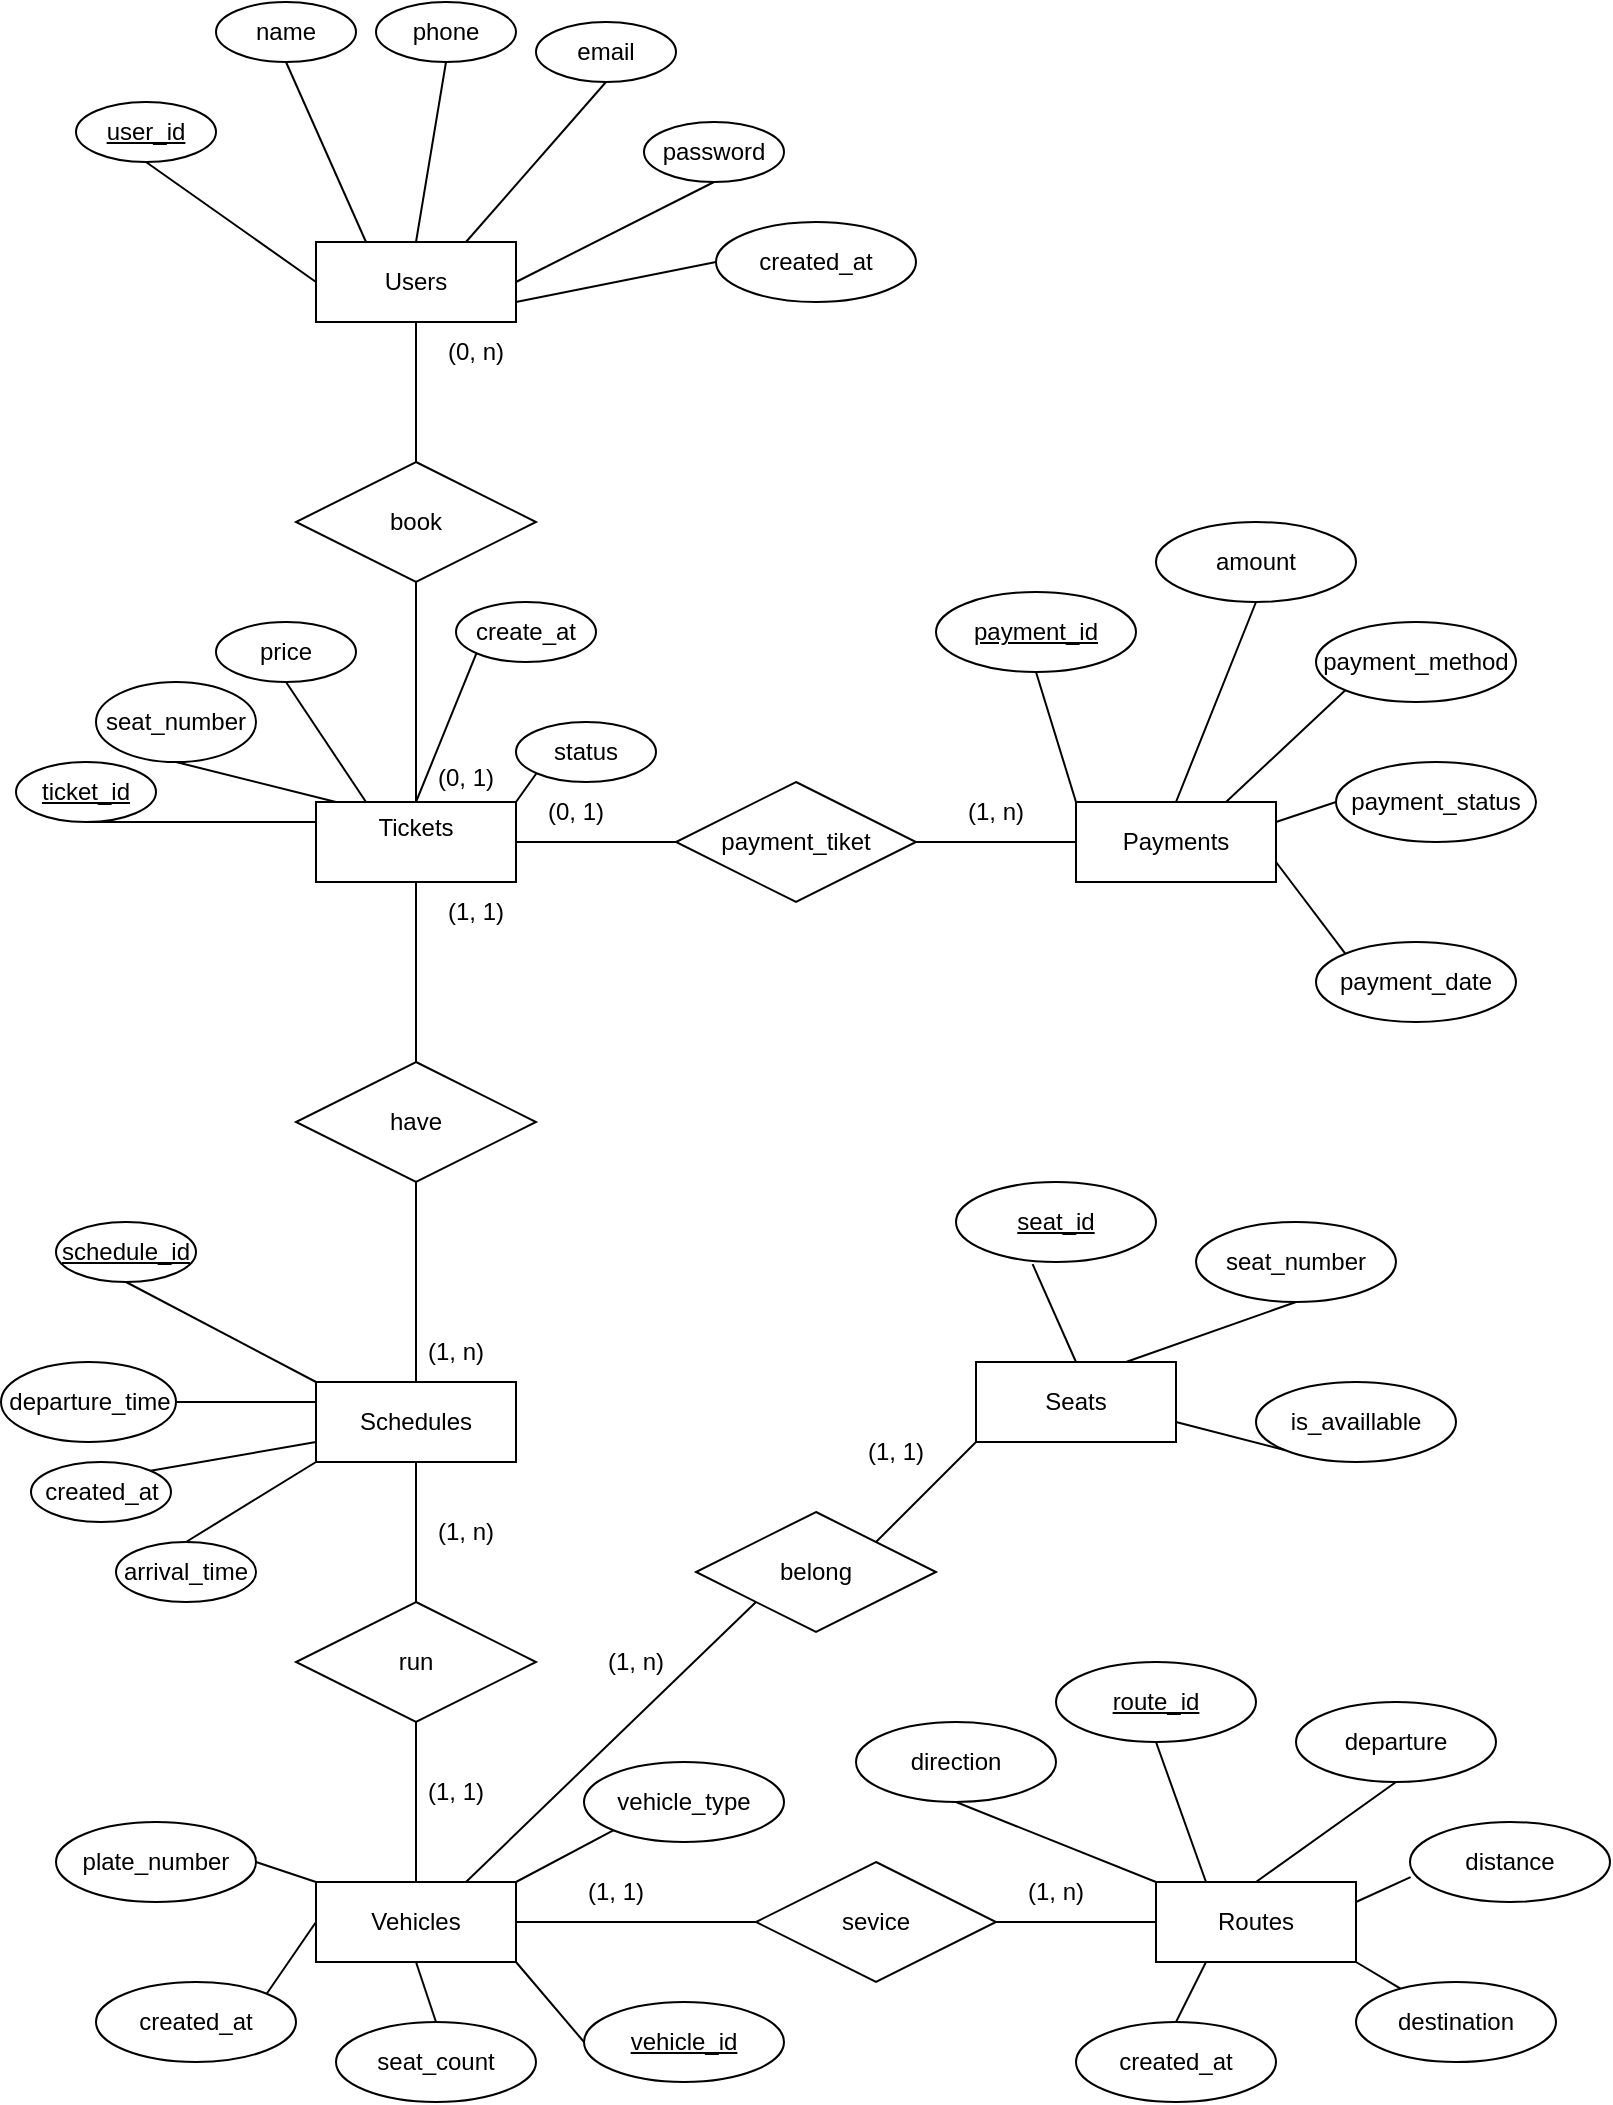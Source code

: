 <mxfile version="24.8.8">
  <diagram name="Page-1" id="f6e7gZFhC1IDGuU_oWBZ">
    <mxGraphModel dx="1458" dy="1021" grid="1" gridSize="10" guides="1" tooltips="1" connect="1" arrows="1" fold="1" page="1" pageScale="1" pageWidth="827" pageHeight="1169" math="0" shadow="0">
      <root>
        <mxCell id="0" />
        <mxCell id="1" parent="0" />
        <mxCell id="nGo6notCplduY7XNMSy_-1" value="Users" style="whiteSpace=wrap;html=1;align=center;" vertex="1" parent="1">
          <mxGeometry x="180" y="230" width="100" height="40" as="geometry" />
        </mxCell>
        <mxCell id="nGo6notCplduY7XNMSy_-2" value="Routes" style="whiteSpace=wrap;html=1;align=center;" vertex="1" parent="1">
          <mxGeometry x="600" y="1050" width="100" height="40" as="geometry" />
        </mxCell>
        <mxCell id="nGo6notCplduY7XNMSy_-3" value="Vehicles" style="whiteSpace=wrap;html=1;align=center;" vertex="1" parent="1">
          <mxGeometry x="180" y="1050" width="100" height="40" as="geometry" />
        </mxCell>
        <mxCell id="nGo6notCplduY7XNMSy_-4" value="Payments" style="whiteSpace=wrap;html=1;align=center;" vertex="1" parent="1">
          <mxGeometry x="560" y="510" width="100" height="40" as="geometry" />
        </mxCell>
        <mxCell id="nGo6notCplduY7XNMSy_-5" value="Tickets&lt;div&gt;&lt;br&gt;&lt;/div&gt;" style="whiteSpace=wrap;html=1;align=center;" vertex="1" parent="1">
          <mxGeometry x="180" y="510" width="100" height="40" as="geometry" />
        </mxCell>
        <mxCell id="nGo6notCplduY7XNMSy_-6" value="Schedules" style="whiteSpace=wrap;html=1;align=center;" vertex="1" parent="1">
          <mxGeometry x="180" y="800" width="100" height="40" as="geometry" />
        </mxCell>
        <mxCell id="nGo6notCplduY7XNMSy_-8" value="name" style="ellipse;whiteSpace=wrap;html=1;align=center;" vertex="1" parent="1">
          <mxGeometry x="130" y="110" width="70" height="30" as="geometry" />
        </mxCell>
        <mxCell id="nGo6notCplduY7XNMSy_-9" value="phone" style="ellipse;whiteSpace=wrap;html=1;align=center;" vertex="1" parent="1">
          <mxGeometry x="210" y="110" width="70" height="30" as="geometry" />
        </mxCell>
        <mxCell id="nGo6notCplduY7XNMSy_-10" value="password" style="ellipse;whiteSpace=wrap;html=1;align=center;" vertex="1" parent="1">
          <mxGeometry x="344" y="170" width="70" height="30" as="geometry" />
        </mxCell>
        <mxCell id="nGo6notCplduY7XNMSy_-11" value="email" style="ellipse;whiteSpace=wrap;html=1;align=center;" vertex="1" parent="1">
          <mxGeometry x="290" y="120" width="70" height="30" as="geometry" />
        </mxCell>
        <mxCell id="nGo6notCplduY7XNMSy_-12" value="user_id" style="ellipse;whiteSpace=wrap;html=1;align=center;fontStyle=4;" vertex="1" parent="1">
          <mxGeometry x="60" y="160" width="70" height="30" as="geometry" />
        </mxCell>
        <mxCell id="nGo6notCplduY7XNMSy_-18" value="" style="endArrow=none;html=1;rounded=0;entryX=0.5;entryY=1;entryDx=0;entryDy=0;exitX=0.75;exitY=0;exitDx=0;exitDy=0;" edge="1" parent="1" source="nGo6notCplduY7XNMSy_-1" target="nGo6notCplduY7XNMSy_-11">
          <mxGeometry relative="1" as="geometry">
            <mxPoint x="249.0" y="650" as="sourcePoint" />
            <mxPoint x="344" y="600" as="targetPoint" />
          </mxGeometry>
        </mxCell>
        <mxCell id="nGo6notCplduY7XNMSy_-19" value="" style="endArrow=none;html=1;rounded=0;exitX=1;exitY=0.5;exitDx=0;exitDy=0;entryX=0.5;entryY=1;entryDx=0;entryDy=0;" edge="1" parent="1" source="nGo6notCplduY7XNMSy_-1" target="nGo6notCplduY7XNMSy_-10">
          <mxGeometry relative="1" as="geometry">
            <mxPoint x="370" y="670" as="sourcePoint" />
            <mxPoint x="530" y="670" as="targetPoint" />
          </mxGeometry>
        </mxCell>
        <mxCell id="nGo6notCplduY7XNMSy_-20" value="" style="endArrow=none;html=1;rounded=0;exitX=0.5;exitY=0;exitDx=0;exitDy=0;entryX=0.5;entryY=1;entryDx=0;entryDy=0;" edge="1" parent="1" source="nGo6notCplduY7XNMSy_-1" target="nGo6notCplduY7XNMSy_-9">
          <mxGeometry relative="1" as="geometry">
            <mxPoint x="370" y="670" as="sourcePoint" />
            <mxPoint x="530" y="670" as="targetPoint" />
          </mxGeometry>
        </mxCell>
        <mxCell id="nGo6notCplduY7XNMSy_-21" value="" style="endArrow=none;html=1;rounded=0;exitX=0.25;exitY=0;exitDx=0;exitDy=0;entryX=0.5;entryY=1;entryDx=0;entryDy=0;" edge="1" parent="1" source="nGo6notCplduY7XNMSy_-1" target="nGo6notCplduY7XNMSy_-8">
          <mxGeometry relative="1" as="geometry">
            <mxPoint x="370" y="670" as="sourcePoint" />
            <mxPoint x="530" y="670" as="targetPoint" />
          </mxGeometry>
        </mxCell>
        <mxCell id="nGo6notCplduY7XNMSy_-22" value="" style="endArrow=none;html=1;rounded=0;exitX=0;exitY=0.5;exitDx=0;exitDy=0;entryX=0.5;entryY=1;entryDx=0;entryDy=0;" edge="1" parent="1" source="nGo6notCplduY7XNMSy_-1" target="nGo6notCplduY7XNMSy_-12">
          <mxGeometry relative="1" as="geometry">
            <mxPoint x="370" y="670" as="sourcePoint" />
            <mxPoint x="530" y="670" as="targetPoint" />
          </mxGeometry>
        </mxCell>
        <mxCell id="nGo6notCplduY7XNMSy_-25" value="book" style="shape=rhombus;perimeter=rhombusPerimeter;whiteSpace=wrap;html=1;align=center;" vertex="1" parent="1">
          <mxGeometry x="170" y="340" width="120" height="60" as="geometry" />
        </mxCell>
        <mxCell id="nGo6notCplduY7XNMSy_-26" value="ticket_id" style="ellipse;whiteSpace=wrap;html=1;align=center;fontStyle=4;" vertex="1" parent="1">
          <mxGeometry x="30" y="490" width="70" height="30" as="geometry" />
        </mxCell>
        <mxCell id="nGo6notCplduY7XNMSy_-29" value="" style="endArrow=none;html=1;rounded=0;entryX=0.5;entryY=0;entryDx=0;entryDy=0;exitX=0.5;exitY=1;exitDx=0;exitDy=0;" edge="1" parent="1" source="nGo6notCplduY7XNMSy_-1" target="nGo6notCplduY7XNMSy_-25">
          <mxGeometry relative="1" as="geometry">
            <mxPoint x="250" y="290" as="sourcePoint" />
            <mxPoint x="370" y="500" as="targetPoint" />
          </mxGeometry>
        </mxCell>
        <mxCell id="nGo6notCplduY7XNMSy_-30" value="" style="endArrow=none;html=1;rounded=0;exitX=0.5;exitY=1;exitDx=0;exitDy=0;entryX=0.5;entryY=0;entryDx=0;entryDy=0;" edge="1" parent="1" source="nGo6notCplduY7XNMSy_-25" target="nGo6notCplduY7XNMSy_-5">
          <mxGeometry relative="1" as="geometry">
            <mxPoint x="210" y="500" as="sourcePoint" />
            <mxPoint x="370" y="500" as="targetPoint" />
          </mxGeometry>
        </mxCell>
        <mxCell id="nGo6notCplduY7XNMSy_-31" value="schedule_id" style="ellipse;whiteSpace=wrap;html=1;align=center;fontStyle=4;" vertex="1" parent="1">
          <mxGeometry x="50" y="720" width="70" height="30" as="geometry" />
        </mxCell>
        <mxCell id="nGo6notCplduY7XNMSy_-33" value="departure_time" style="ellipse;whiteSpace=wrap;html=1;align=center;" vertex="1" parent="1">
          <mxGeometry x="22.5" y="790" width="87.5" height="40" as="geometry" />
        </mxCell>
        <mxCell id="nGo6notCplduY7XNMSy_-34" value="arrival_time" style="ellipse;whiteSpace=wrap;html=1;align=center;" vertex="1" parent="1">
          <mxGeometry x="80" y="880" width="70" height="30" as="geometry" />
        </mxCell>
        <mxCell id="nGo6notCplduY7XNMSy_-36" value="created_at" style="ellipse;whiteSpace=wrap;html=1;align=center;" vertex="1" parent="1">
          <mxGeometry x="37.5" y="840" width="70" height="30" as="geometry" />
        </mxCell>
        <mxCell id="nGo6notCplduY7XNMSy_-37" value="" style="endArrow=none;html=1;rounded=0;entryX=0.5;entryY=1;entryDx=0;entryDy=0;exitX=0;exitY=0;exitDx=0;exitDy=0;" edge="1" parent="1" source="nGo6notCplduY7XNMSy_-6" target="nGo6notCplduY7XNMSy_-31">
          <mxGeometry relative="1" as="geometry">
            <mxPoint x="210" y="500" as="sourcePoint" />
            <mxPoint x="370" y="500" as="targetPoint" />
          </mxGeometry>
        </mxCell>
        <mxCell id="nGo6notCplduY7XNMSy_-39" value="" style="endArrow=none;html=1;rounded=0;entryX=1;entryY=0.5;entryDx=0;entryDy=0;exitX=0;exitY=0.25;exitDx=0;exitDy=0;" edge="1" parent="1" source="nGo6notCplduY7XNMSy_-6" target="nGo6notCplduY7XNMSy_-33">
          <mxGeometry relative="1" as="geometry">
            <mxPoint x="470" y="565" as="sourcePoint" />
            <mxPoint x="750.0" y="600" as="targetPoint" />
          </mxGeometry>
        </mxCell>
        <mxCell id="nGo6notCplduY7XNMSy_-40" value="" style="endArrow=none;html=1;rounded=0;entryX=0.5;entryY=0;entryDx=0;entryDy=0;exitX=0;exitY=1;exitDx=0;exitDy=0;" edge="1" parent="1" source="nGo6notCplduY7XNMSy_-6" target="nGo6notCplduY7XNMSy_-34">
          <mxGeometry relative="1" as="geometry">
            <mxPoint x="210" y="500" as="sourcePoint" />
            <mxPoint x="370" y="500" as="targetPoint" />
          </mxGeometry>
        </mxCell>
        <mxCell id="nGo6notCplduY7XNMSy_-41" value="" style="endArrow=none;html=1;rounded=0;entryX=1;entryY=0;entryDx=0;entryDy=0;exitX=0;exitY=0.75;exitDx=0;exitDy=0;" edge="1" parent="1" source="nGo6notCplduY7XNMSy_-6" target="nGo6notCplduY7XNMSy_-36">
          <mxGeometry relative="1" as="geometry">
            <mxPoint x="210" y="500" as="sourcePoint" />
            <mxPoint x="370" y="500" as="targetPoint" />
          </mxGeometry>
        </mxCell>
        <mxCell id="nGo6notCplduY7XNMSy_-43" value="seat_number" style="ellipse;whiteSpace=wrap;html=1;align=center;" vertex="1" parent="1">
          <mxGeometry x="70" y="450" width="80" height="40" as="geometry" />
        </mxCell>
        <mxCell id="nGo6notCplduY7XNMSy_-45" value="price" style="ellipse;whiteSpace=wrap;html=1;align=center;" vertex="1" parent="1">
          <mxGeometry x="130" y="420" width="70" height="30" as="geometry" />
        </mxCell>
        <mxCell id="nGo6notCplduY7XNMSy_-46" value="status" style="ellipse;whiteSpace=wrap;html=1;align=center;" vertex="1" parent="1">
          <mxGeometry x="280" y="470" width="70" height="30" as="geometry" />
        </mxCell>
        <mxCell id="nGo6notCplduY7XNMSy_-47" value="create_at" style="ellipse;whiteSpace=wrap;html=1;align=center;" vertex="1" parent="1">
          <mxGeometry x="250" y="410" width="70" height="30" as="geometry" />
        </mxCell>
        <mxCell id="nGo6notCplduY7XNMSy_-48" value="" style="endArrow=none;html=1;rounded=0;entryX=0.5;entryY=1;entryDx=0;entryDy=0;exitX=0;exitY=0.25;exitDx=0;exitDy=0;" edge="1" parent="1" source="nGo6notCplduY7XNMSy_-5" target="nGo6notCplduY7XNMSy_-26">
          <mxGeometry relative="1" as="geometry">
            <mxPoint x="210" y="280" as="sourcePoint" />
            <mxPoint x="370" y="280" as="targetPoint" />
          </mxGeometry>
        </mxCell>
        <mxCell id="nGo6notCplduY7XNMSy_-49" value="" style="endArrow=none;html=1;rounded=0;entryX=0.5;entryY=1;entryDx=0;entryDy=0;exitX=0.1;exitY=0;exitDx=0;exitDy=0;exitPerimeter=0;" edge="1" parent="1" source="nGo6notCplduY7XNMSy_-5" target="nGo6notCplduY7XNMSy_-43">
          <mxGeometry relative="1" as="geometry">
            <mxPoint x="210" y="280" as="sourcePoint" />
            <mxPoint x="370" y="280" as="targetPoint" />
          </mxGeometry>
        </mxCell>
        <mxCell id="nGo6notCplduY7XNMSy_-50" value="" style="endArrow=none;html=1;rounded=0;entryX=0.5;entryY=1;entryDx=0;entryDy=0;exitX=0.25;exitY=0;exitDx=0;exitDy=0;" edge="1" parent="1" source="nGo6notCplduY7XNMSy_-5" target="nGo6notCplduY7XNMSy_-45">
          <mxGeometry relative="1" as="geometry">
            <mxPoint x="210" y="280" as="sourcePoint" />
            <mxPoint x="370" y="280" as="targetPoint" />
          </mxGeometry>
        </mxCell>
        <mxCell id="nGo6notCplduY7XNMSy_-51" value="" style="endArrow=none;html=1;rounded=0;entryX=0;entryY=1;entryDx=0;entryDy=0;exitX=0.5;exitY=0;exitDx=0;exitDy=0;" edge="1" parent="1" source="nGo6notCplduY7XNMSy_-5" target="nGo6notCplduY7XNMSy_-47">
          <mxGeometry relative="1" as="geometry">
            <mxPoint x="210" y="280" as="sourcePoint" />
            <mxPoint x="370" y="280" as="targetPoint" />
          </mxGeometry>
        </mxCell>
        <mxCell id="nGo6notCplduY7XNMSy_-52" value="" style="endArrow=none;html=1;rounded=0;entryX=0;entryY=1;entryDx=0;entryDy=0;exitX=1;exitY=0;exitDx=0;exitDy=0;" edge="1" parent="1" source="nGo6notCplduY7XNMSy_-5" target="nGo6notCplduY7XNMSy_-46">
          <mxGeometry relative="1" as="geometry">
            <mxPoint x="210" y="280" as="sourcePoint" />
            <mxPoint x="370" y="280" as="targetPoint" />
          </mxGeometry>
        </mxCell>
        <mxCell id="nGo6notCplduY7XNMSy_-55" value="have" style="shape=rhombus;perimeter=rhombusPerimeter;whiteSpace=wrap;html=1;align=center;" vertex="1" parent="1">
          <mxGeometry x="170" y="640" width="120" height="60" as="geometry" />
        </mxCell>
        <mxCell id="nGo6notCplduY7XNMSy_-56" value="" style="endArrow=none;html=1;rounded=0;entryX=0.5;entryY=1;entryDx=0;entryDy=0;exitX=0.5;exitY=0;exitDx=0;exitDy=0;" edge="1" parent="1" source="nGo6notCplduY7XNMSy_-55" target="nGo6notCplduY7XNMSy_-5">
          <mxGeometry relative="1" as="geometry">
            <mxPoint x="210" y="500" as="sourcePoint" />
            <mxPoint x="370" y="500" as="targetPoint" />
          </mxGeometry>
        </mxCell>
        <mxCell id="nGo6notCplduY7XNMSy_-57" value="" style="endArrow=none;html=1;rounded=0;entryX=0.5;entryY=1;entryDx=0;entryDy=0;exitX=0.5;exitY=0;exitDx=0;exitDy=0;" edge="1" parent="1" source="nGo6notCplduY7XNMSy_-6" target="nGo6notCplduY7XNMSy_-55">
          <mxGeometry relative="1" as="geometry">
            <mxPoint x="230" y="796" as="sourcePoint" />
            <mxPoint x="370" y="500" as="targetPoint" />
          </mxGeometry>
        </mxCell>
        <mxCell id="nGo6notCplduY7XNMSy_-58" value="run" style="shape=rhombus;perimeter=rhombusPerimeter;whiteSpace=wrap;html=1;align=center;" vertex="1" parent="1">
          <mxGeometry x="170" y="910" width="120" height="60" as="geometry" />
        </mxCell>
        <mxCell id="nGo6notCplduY7XNMSy_-59" value="" style="endArrow=none;html=1;rounded=0;exitX=0.5;exitY=0;exitDx=0;exitDy=0;entryX=0.5;entryY=1;entryDx=0;entryDy=0;" edge="1" parent="1" source="nGo6notCplduY7XNMSy_-3" target="nGo6notCplduY7XNMSy_-58">
          <mxGeometry relative="1" as="geometry">
            <mxPoint x="210" y="500" as="sourcePoint" />
            <mxPoint x="370" y="500" as="targetPoint" />
          </mxGeometry>
        </mxCell>
        <mxCell id="nGo6notCplduY7XNMSy_-60" value="" style="endArrow=none;html=1;rounded=0;entryX=0.5;entryY=1;entryDx=0;entryDy=0;exitX=0.5;exitY=0;exitDx=0;exitDy=0;" edge="1" parent="1" source="nGo6notCplduY7XNMSy_-58" target="nGo6notCplduY7XNMSy_-6">
          <mxGeometry relative="1" as="geometry">
            <mxPoint x="210" y="500" as="sourcePoint" />
            <mxPoint x="370" y="500" as="targetPoint" />
          </mxGeometry>
        </mxCell>
        <mxCell id="nGo6notCplduY7XNMSy_-61" value="sevice" style="shape=rhombus;perimeter=rhombusPerimeter;whiteSpace=wrap;html=1;align=center;" vertex="1" parent="1">
          <mxGeometry x="400" y="1040" width="120" height="60" as="geometry" />
        </mxCell>
        <mxCell id="nGo6notCplduY7XNMSy_-63" value="payment_tiket" style="shape=rhombus;perimeter=rhombusPerimeter;whiteSpace=wrap;html=1;align=center;" vertex="1" parent="1">
          <mxGeometry x="360" y="500" width="120" height="60" as="geometry" />
        </mxCell>
        <mxCell id="nGo6notCplduY7XNMSy_-64" value="" style="endArrow=none;html=1;rounded=0;exitX=1;exitY=0.5;exitDx=0;exitDy=0;entryX=0;entryY=0.5;entryDx=0;entryDy=0;" edge="1" parent="1" source="nGo6notCplduY7XNMSy_-5" target="nGo6notCplduY7XNMSy_-63">
          <mxGeometry relative="1" as="geometry">
            <mxPoint x="210" y="610" as="sourcePoint" />
            <mxPoint x="370" y="610" as="targetPoint" />
          </mxGeometry>
        </mxCell>
        <mxCell id="nGo6notCplduY7XNMSy_-65" value="" style="endArrow=none;html=1;rounded=0;entryX=0;entryY=0.5;entryDx=0;entryDy=0;exitX=1;exitY=0.5;exitDx=0;exitDy=0;" edge="1" parent="1" source="nGo6notCplduY7XNMSy_-63" target="nGo6notCplduY7XNMSy_-4">
          <mxGeometry relative="1" as="geometry">
            <mxPoint x="210" y="610" as="sourcePoint" />
            <mxPoint x="370" y="610" as="targetPoint" />
          </mxGeometry>
        </mxCell>
        <mxCell id="nGo6notCplduY7XNMSy_-66" value="payment_id" style="ellipse;whiteSpace=wrap;html=1;align=center;fontStyle=4;" vertex="1" parent="1">
          <mxGeometry x="490" y="405" width="100" height="40" as="geometry" />
        </mxCell>
        <mxCell id="nGo6notCplduY7XNMSy_-67" value="payment_method" style="ellipse;whiteSpace=wrap;html=1;align=center;" vertex="1" parent="1">
          <mxGeometry x="680" y="420" width="100" height="40" as="geometry" />
        </mxCell>
        <mxCell id="nGo6notCplduY7XNMSy_-69" value="amount" style="ellipse;whiteSpace=wrap;html=1;align=center;" vertex="1" parent="1">
          <mxGeometry x="600" y="370" width="100" height="40" as="geometry" />
        </mxCell>
        <mxCell id="nGo6notCplduY7XNMSy_-70" value="payment_status" style="ellipse;whiteSpace=wrap;html=1;align=center;" vertex="1" parent="1">
          <mxGeometry x="690" y="490" width="100" height="40" as="geometry" />
        </mxCell>
        <mxCell id="nGo6notCplduY7XNMSy_-71" value="payment_date" style="ellipse;whiteSpace=wrap;html=1;align=center;" vertex="1" parent="1">
          <mxGeometry x="680" y="580" width="100" height="40" as="geometry" />
        </mxCell>
        <mxCell id="nGo6notCplduY7XNMSy_-73" value="" style="endArrow=none;html=1;rounded=0;entryX=0.5;entryY=1;entryDx=0;entryDy=0;exitX=0;exitY=0;exitDx=0;exitDy=0;" edge="1" parent="1" source="nGo6notCplduY7XNMSy_-4" target="nGo6notCplduY7XNMSy_-66">
          <mxGeometry relative="1" as="geometry">
            <mxPoint x="210" y="610" as="sourcePoint" />
            <mxPoint x="370" y="610" as="targetPoint" />
          </mxGeometry>
        </mxCell>
        <mxCell id="nGo6notCplduY7XNMSy_-74" value="" style="endArrow=none;html=1;rounded=0;entryX=0.5;entryY=1;entryDx=0;entryDy=0;exitX=0.5;exitY=0;exitDx=0;exitDy=0;" edge="1" parent="1" source="nGo6notCplduY7XNMSy_-4" target="nGo6notCplduY7XNMSy_-69">
          <mxGeometry relative="1" as="geometry">
            <mxPoint x="210" y="610" as="sourcePoint" />
            <mxPoint x="370" y="610" as="targetPoint" />
          </mxGeometry>
        </mxCell>
        <mxCell id="nGo6notCplduY7XNMSy_-75" value="" style="endArrow=none;html=1;rounded=0;entryX=0;entryY=1;entryDx=0;entryDy=0;exitX=0.75;exitY=0;exitDx=0;exitDy=0;" edge="1" parent="1" source="nGo6notCplduY7XNMSy_-4" target="nGo6notCplduY7XNMSy_-67">
          <mxGeometry relative="1" as="geometry">
            <mxPoint x="210" y="610" as="sourcePoint" />
            <mxPoint x="370" y="610" as="targetPoint" />
          </mxGeometry>
        </mxCell>
        <mxCell id="nGo6notCplduY7XNMSy_-76" value="" style="endArrow=none;html=1;rounded=0;entryX=0;entryY=0.5;entryDx=0;entryDy=0;exitX=1;exitY=0.25;exitDx=0;exitDy=0;" edge="1" parent="1" source="nGo6notCplduY7XNMSy_-4" target="nGo6notCplduY7XNMSy_-70">
          <mxGeometry relative="1" as="geometry">
            <mxPoint x="210" y="610" as="sourcePoint" />
            <mxPoint x="370" y="610" as="targetPoint" />
          </mxGeometry>
        </mxCell>
        <mxCell id="nGo6notCplduY7XNMSy_-77" value="" style="endArrow=none;html=1;rounded=0;entryX=0;entryY=0;entryDx=0;entryDy=0;exitX=1;exitY=0.75;exitDx=0;exitDy=0;" edge="1" parent="1" source="nGo6notCplduY7XNMSy_-4" target="nGo6notCplduY7XNMSy_-71">
          <mxGeometry relative="1" as="geometry">
            <mxPoint x="210" y="610" as="sourcePoint" />
            <mxPoint x="370" y="610" as="targetPoint" />
          </mxGeometry>
        </mxCell>
        <mxCell id="nGo6notCplduY7XNMSy_-78" value="plate_number" style="ellipse;whiteSpace=wrap;html=1;align=center;" vertex="1" parent="1">
          <mxGeometry x="50" y="1020" width="100" height="40" as="geometry" />
        </mxCell>
        <mxCell id="nGo6notCplduY7XNMSy_-79" value="vehicle_id" style="ellipse;whiteSpace=wrap;html=1;align=center;fontStyle=4;" vertex="1" parent="1">
          <mxGeometry x="314" y="1110" width="100" height="40" as="geometry" />
        </mxCell>
        <mxCell id="nGo6notCplduY7XNMSy_-80" value="vehicle_type" style="ellipse;whiteSpace=wrap;html=1;align=center;" vertex="1" parent="1">
          <mxGeometry x="314" y="990" width="100" height="40" as="geometry" />
        </mxCell>
        <mxCell id="nGo6notCplduY7XNMSy_-81" value="seat_count" style="ellipse;whiteSpace=wrap;html=1;align=center;" vertex="1" parent="1">
          <mxGeometry x="190" y="1120" width="100" height="40" as="geometry" />
        </mxCell>
        <mxCell id="nGo6notCplduY7XNMSy_-82" value="created_at" style="ellipse;whiteSpace=wrap;html=1;align=center;" vertex="1" parent="1">
          <mxGeometry x="70" y="1100" width="100" height="40" as="geometry" />
        </mxCell>
        <mxCell id="nGo6notCplduY7XNMSy_-83" value="" style="endArrow=none;html=1;rounded=0;entryX=1;entryY=0;entryDx=0;entryDy=0;exitX=0;exitY=1;exitDx=0;exitDy=0;" edge="1" parent="1" source="nGo6notCplduY7XNMSy_-80" target="nGo6notCplduY7XNMSy_-3">
          <mxGeometry relative="1" as="geometry">
            <mxPoint x="210" y="840" as="sourcePoint" />
            <mxPoint x="370" y="840" as="targetPoint" />
          </mxGeometry>
        </mxCell>
        <mxCell id="nGo6notCplduY7XNMSy_-84" value="" style="endArrow=none;html=1;rounded=0;entryX=1;entryY=0.5;entryDx=0;entryDy=0;exitX=0;exitY=0;exitDx=0;exitDy=0;" edge="1" parent="1" source="nGo6notCplduY7XNMSy_-3" target="nGo6notCplduY7XNMSy_-78">
          <mxGeometry relative="1" as="geometry">
            <mxPoint x="210" y="840" as="sourcePoint" />
            <mxPoint x="370" y="840" as="targetPoint" />
          </mxGeometry>
        </mxCell>
        <mxCell id="nGo6notCplduY7XNMSy_-85" value="" style="endArrow=none;html=1;rounded=0;entryX=1;entryY=0;entryDx=0;entryDy=0;exitX=0;exitY=0.5;exitDx=0;exitDy=0;" edge="1" parent="1" source="nGo6notCplduY7XNMSy_-3" target="nGo6notCplduY7XNMSy_-82">
          <mxGeometry relative="1" as="geometry">
            <mxPoint x="210" y="840" as="sourcePoint" />
            <mxPoint x="370" y="840" as="targetPoint" />
          </mxGeometry>
        </mxCell>
        <mxCell id="nGo6notCplduY7XNMSy_-86" value="" style="endArrow=none;html=1;rounded=0;entryX=0.5;entryY=0;entryDx=0;entryDy=0;exitX=0.5;exitY=1;exitDx=0;exitDy=0;" edge="1" parent="1" source="nGo6notCplduY7XNMSy_-3" target="nGo6notCplduY7XNMSy_-81">
          <mxGeometry relative="1" as="geometry">
            <mxPoint x="210" y="840" as="sourcePoint" />
            <mxPoint x="370" y="840" as="targetPoint" />
          </mxGeometry>
        </mxCell>
        <mxCell id="nGo6notCplduY7XNMSy_-88" value="" style="endArrow=none;html=1;rounded=0;exitX=1;exitY=1;exitDx=0;exitDy=0;exitPerimeter=0;entryX=0;entryY=0.5;entryDx=0;entryDy=0;" edge="1" parent="1" source="nGo6notCplduY7XNMSy_-3" target="nGo6notCplduY7XNMSy_-79">
          <mxGeometry relative="1" as="geometry">
            <mxPoint x="290" y="1090" as="sourcePoint" />
            <mxPoint x="300" y="1110" as="targetPoint" />
          </mxGeometry>
        </mxCell>
        <mxCell id="nGo6notCplduY7XNMSy_-89" value="" style="endArrow=none;html=1;rounded=0;exitX=1;exitY=0.5;exitDx=0;exitDy=0;entryX=0;entryY=0.5;entryDx=0;entryDy=0;" edge="1" parent="1" source="nGo6notCplduY7XNMSy_-3" target="nGo6notCplduY7XNMSy_-61">
          <mxGeometry relative="1" as="geometry">
            <mxPoint x="210" y="840" as="sourcePoint" />
            <mxPoint x="370" y="840" as="targetPoint" />
          </mxGeometry>
        </mxCell>
        <mxCell id="nGo6notCplduY7XNMSy_-90" value="" style="endArrow=none;html=1;rounded=0;entryX=0;entryY=0.5;entryDx=0;entryDy=0;exitX=1;exitY=0.5;exitDx=0;exitDy=0;" edge="1" parent="1" source="nGo6notCplduY7XNMSy_-61" target="nGo6notCplduY7XNMSy_-2">
          <mxGeometry relative="1" as="geometry">
            <mxPoint x="210" y="840" as="sourcePoint" />
            <mxPoint x="370" y="840" as="targetPoint" />
          </mxGeometry>
        </mxCell>
        <mxCell id="nGo6notCplduY7XNMSy_-91" value="route_id" style="ellipse;whiteSpace=wrap;html=1;align=center;fontStyle=4;" vertex="1" parent="1">
          <mxGeometry x="550" y="940" width="100" height="40" as="geometry" />
        </mxCell>
        <mxCell id="nGo6notCplduY7XNMSy_-92" value="departure" style="ellipse;whiteSpace=wrap;html=1;align=center;" vertex="1" parent="1">
          <mxGeometry x="670" y="960" width="100" height="40" as="geometry" />
        </mxCell>
        <mxCell id="nGo6notCplduY7XNMSy_-94" value="destination" style="ellipse;whiteSpace=wrap;html=1;align=center;" vertex="1" parent="1">
          <mxGeometry x="700" y="1100" width="100" height="40" as="geometry" />
        </mxCell>
        <mxCell id="nGo6notCplduY7XNMSy_-95" value="distance" style="ellipse;whiteSpace=wrap;html=1;align=center;" vertex="1" parent="1">
          <mxGeometry x="727" y="1020" width="100" height="40" as="geometry" />
        </mxCell>
        <mxCell id="nGo6notCplduY7XNMSy_-96" value="created_at" style="ellipse;whiteSpace=wrap;html=1;align=center;" vertex="1" parent="1">
          <mxGeometry x="560" y="1120" width="100" height="40" as="geometry" />
        </mxCell>
        <mxCell id="nGo6notCplduY7XNMSy_-97" value="" style="endArrow=none;html=1;rounded=0;entryX=0.5;entryY=1;entryDx=0;entryDy=0;exitX=0.25;exitY=0;exitDx=0;exitDy=0;" edge="1" parent="1" source="nGo6notCplduY7XNMSy_-2" target="nGo6notCplduY7XNMSy_-91">
          <mxGeometry relative="1" as="geometry">
            <mxPoint x="210" y="840" as="sourcePoint" />
            <mxPoint x="370" y="840" as="targetPoint" />
          </mxGeometry>
        </mxCell>
        <mxCell id="nGo6notCplduY7XNMSy_-98" value="" style="endArrow=none;html=1;rounded=0;entryX=0.5;entryY=1;entryDx=0;entryDy=0;exitX=0.5;exitY=0;exitDx=0;exitDy=0;" edge="1" parent="1" source="nGo6notCplduY7XNMSy_-2" target="nGo6notCplduY7XNMSy_-92">
          <mxGeometry relative="1" as="geometry">
            <mxPoint x="210" y="840" as="sourcePoint" />
            <mxPoint x="370" y="840" as="targetPoint" />
          </mxGeometry>
        </mxCell>
        <mxCell id="nGo6notCplduY7XNMSy_-99" value="" style="endArrow=none;html=1;rounded=0;entryX=0.003;entryY=0.689;entryDx=0;entryDy=0;entryPerimeter=0;exitX=1;exitY=0.25;exitDx=0;exitDy=0;" edge="1" parent="1" source="nGo6notCplduY7XNMSy_-2" target="nGo6notCplduY7XNMSy_-95">
          <mxGeometry relative="1" as="geometry">
            <mxPoint x="210" y="840" as="sourcePoint" />
            <mxPoint x="370" y="840" as="targetPoint" />
          </mxGeometry>
        </mxCell>
        <mxCell id="nGo6notCplduY7XNMSy_-100" value="" style="endArrow=none;html=1;rounded=0;exitX=1;exitY=1;exitDx=0;exitDy=0;" edge="1" parent="1" source="nGo6notCplduY7XNMSy_-2" target="nGo6notCplduY7XNMSy_-94">
          <mxGeometry relative="1" as="geometry">
            <mxPoint x="210" y="840" as="sourcePoint" />
            <mxPoint x="370" y="840" as="targetPoint" />
          </mxGeometry>
        </mxCell>
        <mxCell id="nGo6notCplduY7XNMSy_-102" value="" style="endArrow=none;html=1;rounded=0;entryX=0.25;entryY=1;entryDx=0;entryDy=0;exitX=0.5;exitY=0;exitDx=0;exitDy=0;" edge="1" parent="1" source="nGo6notCplduY7XNMSy_-96" target="nGo6notCplduY7XNMSy_-2">
          <mxGeometry relative="1" as="geometry">
            <mxPoint x="210" y="840" as="sourcePoint" />
            <mxPoint x="370" y="840" as="targetPoint" />
          </mxGeometry>
        </mxCell>
        <mxCell id="nGo6notCplduY7XNMSy_-103" value="created_at" style="ellipse;whiteSpace=wrap;html=1;align=center;" vertex="1" parent="1">
          <mxGeometry x="380" y="220" width="100" height="40" as="geometry" />
        </mxCell>
        <mxCell id="nGo6notCplduY7XNMSy_-104" value="" style="endArrow=none;html=1;rounded=0;exitX=1;exitY=0.75;exitDx=0;exitDy=0;entryX=0;entryY=0.5;entryDx=0;entryDy=0;" edge="1" parent="1" source="nGo6notCplduY7XNMSy_-1" target="nGo6notCplduY7XNMSy_-103">
          <mxGeometry relative="1" as="geometry">
            <mxPoint x="200" y="410" as="sourcePoint" />
            <mxPoint x="360" y="410" as="targetPoint" />
          </mxGeometry>
        </mxCell>
        <mxCell id="nGo6notCplduY7XNMSy_-105" value="Seats" style="whiteSpace=wrap;html=1;align=center;" vertex="1" parent="1">
          <mxGeometry x="510" y="790" width="100" height="40" as="geometry" />
        </mxCell>
        <mxCell id="nGo6notCplduY7XNMSy_-106" value="seat_number" style="ellipse;whiteSpace=wrap;html=1;align=center;" vertex="1" parent="1">
          <mxGeometry x="620" y="720" width="100" height="40" as="geometry" />
        </mxCell>
        <mxCell id="nGo6notCplduY7XNMSy_-107" value="seat_id" style="ellipse;whiteSpace=wrap;html=1;align=center;fontStyle=4;" vertex="1" parent="1">
          <mxGeometry x="500" y="700" width="100" height="40" as="geometry" />
        </mxCell>
        <mxCell id="nGo6notCplduY7XNMSy_-109" value="is_availlable" style="ellipse;whiteSpace=wrap;html=1;align=center;" vertex="1" parent="1">
          <mxGeometry x="650" y="800" width="100" height="40" as="geometry" />
        </mxCell>
        <mxCell id="nGo6notCplduY7XNMSy_-111" value="belong" style="shape=rhombus;perimeter=rhombusPerimeter;whiteSpace=wrap;html=1;align=center;" vertex="1" parent="1">
          <mxGeometry x="370" y="865" width="120" height="60" as="geometry" />
        </mxCell>
        <mxCell id="nGo6notCplduY7XNMSy_-112" value="" style="endArrow=none;html=1;rounded=0;entryX=0;entryY=1;entryDx=0;entryDy=0;exitX=0.75;exitY=0;exitDx=0;exitDy=0;" edge="1" parent="1" source="nGo6notCplduY7XNMSy_-3" target="nGo6notCplduY7XNMSy_-111">
          <mxGeometry relative="1" as="geometry">
            <mxPoint x="120" y="950" as="sourcePoint" />
            <mxPoint x="280" y="950" as="targetPoint" />
          </mxGeometry>
        </mxCell>
        <mxCell id="nGo6notCplduY7XNMSy_-114" value="" style="endArrow=none;html=1;rounded=0;entryX=0;entryY=1;entryDx=0;entryDy=0;exitX=1;exitY=0;exitDx=0;exitDy=0;" edge="1" parent="1" source="nGo6notCplduY7XNMSy_-111" target="nGo6notCplduY7XNMSy_-105">
          <mxGeometry relative="1" as="geometry">
            <mxPoint x="120" y="810" as="sourcePoint" />
            <mxPoint x="280" y="810" as="targetPoint" />
          </mxGeometry>
        </mxCell>
        <mxCell id="nGo6notCplduY7XNMSy_-115" value="" style="endArrow=none;html=1;rounded=0;entryX=0.383;entryY=1.027;entryDx=0;entryDy=0;entryPerimeter=0;exitX=0.5;exitY=0;exitDx=0;exitDy=0;" edge="1" parent="1" source="nGo6notCplduY7XNMSy_-105" target="nGo6notCplduY7XNMSy_-107">
          <mxGeometry relative="1" as="geometry">
            <mxPoint x="120" y="810" as="sourcePoint" />
            <mxPoint x="280" y="810" as="targetPoint" />
          </mxGeometry>
        </mxCell>
        <mxCell id="nGo6notCplduY7XNMSy_-116" value="" style="endArrow=none;html=1;rounded=0;entryX=0.5;entryY=1;entryDx=0;entryDy=0;exitX=0.75;exitY=0;exitDx=0;exitDy=0;" edge="1" parent="1" source="nGo6notCplduY7XNMSy_-105" target="nGo6notCplduY7XNMSy_-106">
          <mxGeometry relative="1" as="geometry">
            <mxPoint x="120" y="810" as="sourcePoint" />
            <mxPoint x="280" y="810" as="targetPoint" />
          </mxGeometry>
        </mxCell>
        <mxCell id="nGo6notCplduY7XNMSy_-117" value="" style="endArrow=none;html=1;rounded=0;entryX=0;entryY=1;entryDx=0;entryDy=0;exitX=1;exitY=0.75;exitDx=0;exitDy=0;" edge="1" parent="1" source="nGo6notCplduY7XNMSy_-105" target="nGo6notCplduY7XNMSy_-109">
          <mxGeometry relative="1" as="geometry">
            <mxPoint x="120" y="810" as="sourcePoint" />
            <mxPoint x="280" y="810" as="targetPoint" />
          </mxGeometry>
        </mxCell>
        <mxCell id="nGo6notCplduY7XNMSy_-118" value="(0, n)" style="text;strokeColor=none;align=center;fillColor=none;html=1;verticalAlign=middle;whiteSpace=wrap;rounded=0;" vertex="1" parent="1">
          <mxGeometry x="240" y="280" width="40" height="10" as="geometry" />
        </mxCell>
        <mxCell id="nGo6notCplduY7XNMSy_-119" value="(0, 1)" style="text;strokeColor=none;align=center;fillColor=none;html=1;verticalAlign=middle;whiteSpace=wrap;rounded=0;" vertex="1" parent="1">
          <mxGeometry x="240" y="490" width="30" height="15" as="geometry" />
        </mxCell>
        <mxCell id="nGo6notCplduY7XNMSy_-120" value="(1, 1)" style="text;strokeColor=none;align=center;fillColor=none;html=1;verticalAlign=middle;whiteSpace=wrap;rounded=0;" vertex="1" parent="1">
          <mxGeometry x="240" y="560" width="40" height="10" as="geometry" />
        </mxCell>
        <mxCell id="nGo6notCplduY7XNMSy_-121" value="(0, 1)" style="text;strokeColor=none;align=center;fillColor=none;html=1;verticalAlign=middle;whiteSpace=wrap;rounded=0;" vertex="1" parent="1">
          <mxGeometry x="290" y="510" width="40" height="10" as="geometry" />
        </mxCell>
        <mxCell id="nGo6notCplduY7XNMSy_-122" value="(1, n)" style="text;strokeColor=none;align=center;fillColor=none;html=1;verticalAlign=middle;whiteSpace=wrap;rounded=0;" vertex="1" parent="1">
          <mxGeometry x="500" y="510" width="40" height="10" as="geometry" />
        </mxCell>
        <mxCell id="nGo6notCplduY7XNMSy_-123" value="(1, n)" style="text;strokeColor=none;align=center;fillColor=none;html=1;verticalAlign=middle;whiteSpace=wrap;rounded=0;" vertex="1" parent="1">
          <mxGeometry x="230" y="780" width="40" height="10" as="geometry" />
        </mxCell>
        <mxCell id="nGo6notCplduY7XNMSy_-124" value="(1, n)" style="text;strokeColor=none;align=center;fillColor=none;html=1;verticalAlign=middle;whiteSpace=wrap;rounded=0;" vertex="1" parent="1">
          <mxGeometry x="530" y="1050" width="40" height="10" as="geometry" />
        </mxCell>
        <mxCell id="nGo6notCplduY7XNMSy_-125" value="(1, 1)" style="text;strokeColor=none;align=center;fillColor=none;html=1;verticalAlign=middle;whiteSpace=wrap;rounded=0;" vertex="1" parent="1">
          <mxGeometry x="310" y="1050" width="40" height="10" as="geometry" />
        </mxCell>
        <mxCell id="nGo6notCplduY7XNMSy_-126" value="(1, 1)" style="text;strokeColor=none;align=center;fillColor=none;html=1;verticalAlign=middle;whiteSpace=wrap;rounded=0;" vertex="1" parent="1">
          <mxGeometry x="450" y="830" width="40" height="10" as="geometry" />
        </mxCell>
        <mxCell id="nGo6notCplduY7XNMSy_-127" value="(1, n)" style="text;strokeColor=none;align=center;fillColor=none;html=1;verticalAlign=middle;whiteSpace=wrap;rounded=0;" vertex="1" parent="1">
          <mxGeometry x="320" y="935" width="40" height="10" as="geometry" />
        </mxCell>
        <mxCell id="nGo6notCplduY7XNMSy_-128" value="(1, n)" style="text;strokeColor=none;align=center;fillColor=none;html=1;verticalAlign=middle;whiteSpace=wrap;rounded=0;" vertex="1" parent="1">
          <mxGeometry x="235" y="870" width="40" height="10" as="geometry" />
        </mxCell>
        <mxCell id="nGo6notCplduY7XNMSy_-129" value="(1, 1)" style="text;strokeColor=none;align=center;fillColor=none;html=1;verticalAlign=middle;whiteSpace=wrap;rounded=0;" vertex="1" parent="1">
          <mxGeometry x="230" y="1000" width="40" height="10" as="geometry" />
        </mxCell>
        <mxCell id="nGo6notCplduY7XNMSy_-131" value="direction" style="ellipse;whiteSpace=wrap;html=1;align=center;" vertex="1" parent="1">
          <mxGeometry x="450" y="970" width="100" height="40" as="geometry" />
        </mxCell>
        <mxCell id="nGo6notCplduY7XNMSy_-132" value="" style="endArrow=none;html=1;rounded=0;entryX=0;entryY=0;entryDx=0;entryDy=0;exitX=0.5;exitY=1;exitDx=0;exitDy=0;" edge="1" parent="1" source="nGo6notCplduY7XNMSy_-131" target="nGo6notCplduY7XNMSy_-2">
          <mxGeometry relative="1" as="geometry">
            <mxPoint x="490" y="1020" as="sourcePoint" />
            <mxPoint x="460" y="1040" as="targetPoint" />
          </mxGeometry>
        </mxCell>
      </root>
    </mxGraphModel>
  </diagram>
</mxfile>

